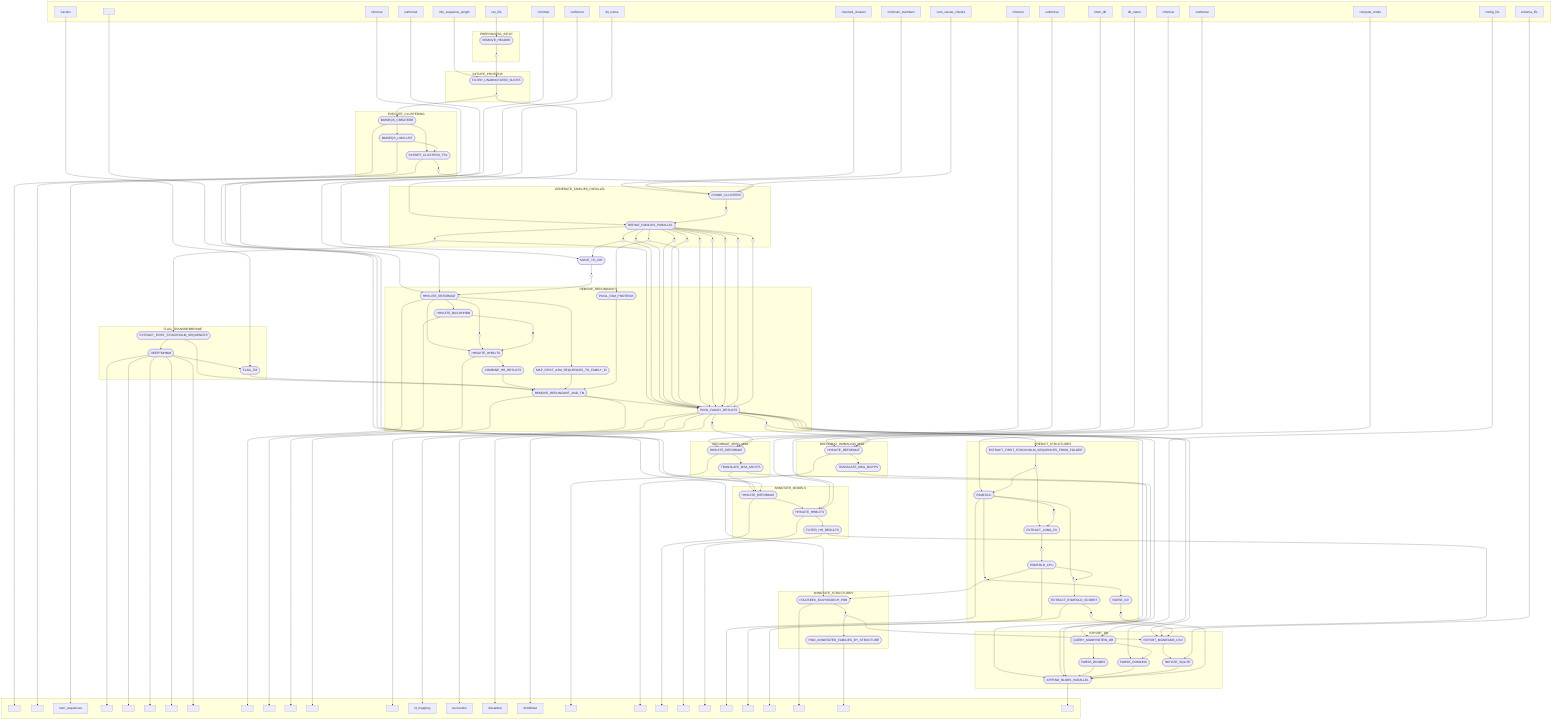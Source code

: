 flowchart TB
    subgraph " "
    v0["csv_file"]
    v3["min_sequence_length"]
    v14["checked_clusters"]
    v15["minimum_members"]
    v16["num_cluster_chunks"]
    v30["fraction"]
    v33["dir_name"]
    v45["informat"]
    v46["outformat"]
    v69["informat"]
    v70["outformat"]
    v74["informat"]
    v75["outformat"]
    v79["informat"]
    v80["outformat"]
    v83["hmm_db"]
    v84["db_name"]
    v92["compute_mode"]
    v115[" "]
    v125["config_file"]
    v129["schema_file"]
    end
    subgraph PREPROCESS_INPUT
    v1([REMOVE_HEADER])
    v2(( ))
    end
    subgraph INITIATE_PROTEINS
    v4([FILTER_UNANNOTATED_SLICES])
    v5(( ))
    end
    subgraph EXECUTE_CLUSTERING
    v7([MMSEQS_CREATEDB])
    v9([MMSEQS_LINCLUST])
    v11([EXPORT_CLUSTERS_TSV])
    v13(( ))
    end
    subgraph " "
    v8[" "]
    v10[" "]
    v12["num_sequences"]
    v25[" "]
    v26[" "]
    v27[" "]
    v28[" "]
    v29[" "]
    v48[" "]
    v51[" "]
    v54[" "]
    v60[" "]
    v61[" "]
    v63["id_mapping"]
    v64["successful"]
    v65["discarded"]
    v66["domtblout"]
    v72[" "]
    v77[" "]
    v82[" "]
    v86[" "]
    v88[" "]
    v94[" "]
    v103[" "]
    v106[" "]
    v117[" "]
    v123[" "]
    v132[" "]
    end
    subgraph GENERATE_FAMILIES_PARALLEL
    v17([CHUNK_CLUSTERS])
    v20([REFINE_FAMILIES_PARALLEL])
    v18(( ))
    v21(( ))
    v32(( ))
    v36(( ))
    v37(( ))
    v38(( ))
    v39(( ))
    v40(( ))
    v41(( ))
    v42(( ))
    v43(( ))
    v44(( ))
    end
    subgraph FLAG_TRANSMEMBRANE
    v23([EXTRACT_FIRST_STOCKHOLM_SEQUENCES])
    v24([DEEPTMHMM])
    v31([FLAG_TM])
    end
    v34([MOVE_TO_DIR])
    subgraph REMOVE_REDUNDANCY
    v47([HHSUITE_REFORMAT])
    v50([HHSUITE_BUILDHHDB])
    v53([HHSUITE_HHBLITS])
    v55([COMBINE_HH_RESULTS])
    v56([MAP_FIRST_A3M_SEQUENCES_TO_FAMILY_ID])
    v58([POOL_FAM_PROTEINS])
    v59([REMOVE_REDUNDANT_AND_TM])
    v62([POOL_FAMILY_RESULTS])
    v49(( ))
    v52(( ))
    v67(( ))
    v68(( ))
    end
    subgraph REFORMAT_SEED_MSA
    v71([HHSUITE_REFORMAT])
    v73([TRANSLATE_MSA_MGYPS])
    end
    subgraph REFORMAT_HMMALIGN_MSA
    v76([HHSUITE_REFORMAT])
    v78([TRANSLATE_MSA_MGYPS])
    end
    subgraph ANNOTATE_MODELS
    v81([HHSUITE_REFORMAT])
    v85([HHSUITE_HHBLITS])
    v87([FILTER_HH_RESULTS])
    end
    subgraph PREDICT_STRUCTURES
    v89([EXTRACT_FIRST_STOCKHOLM_SEQUENCES_FROM_FOLDER])
    v93([ESMFOLD])
    v99([EXTRACT_LONG_FA])
    v102([ESMFOLD_CPU])
    v105([EXTRACT_ESMFOLD_SCORES])
    v110([PARSE_CIF])
    v90(( ))
    v96(( ))
    v100(( ))
    v104(( ))
    v107(( ))
    v109(( ))
    v111(( ))
    end
    subgraph ANNOTATE_STRUCTURES
    v116([FOLDSEEK_EASYSEARCH_PDB])
    v122([FIND_ANNOTATED_FAMILIES_BY_STRUCTURE])
    v118(( ))
    end
    subgraph EXPORT_DB
    v124([EXPORT_MGNIFAMS_CSV])
    v126([QUERY_MGNPROTEIN_DB])
    v127([PARSE_BIOMES])
    v128([PARSE_DOMAINS])
    v130([INITIATE_SQLITE])
    v131([APPEND_BLOBS_PARALLEL])
    end
    v35(( ))
    v0 --> v1
    v1 --> v2
    v3 --> v4
    v2 --> v4
    v4 --> v5
    v5 --> v7
    v7 --> v9
    v7 --> v8
    v7 --> v11
    v9 --> v11
    v9 --> v10
    v11 --> v12
    v11 --> v13
    v14 --> v17
    v15 --> v17
    v16 --> v17
    v13 --> v17
    v17 --> v18
    v5 --> v20
    v18 --> v20
    v20 --> v21
    v20 --> v32
    v20 --> v36
    v20 --> v37
    v20 --> v38
    v20 --> v39
    v20 --> v40
    v20 --> v41
    v20 --> v42
    v20 --> v43
    v20 --> v44
    v21 --> v23
    v23 --> v24
    v23 --> v59
    v24 --> v31
    v24 --> v29
    v24 --> v28
    v24 --> v27
    v24 --> v26
    v24 --> v25
    v30 --> v31
    v31 --> v59
    v33 --> v34
    v32 --> v34
    v34 --> v35
    v45 --> v47
    v46 --> v47
    v35 --> v47
    v47 --> v48
    v47 --> v50
    v47 --> v53
    v47 --> v56
    v47 --> v49
    v50 --> v51
    v50 --> v52
    v49 --> v53
    v52 --> v53
    v53 --> v55
    v53 --> v54
    v55 --> v59
    v56 --> v59
    v39 --> v58
    v58 --> v59
    v59 --> v62
    v59 --> v61
    v59 --> v60
    v21 --> v62
    v32 --> v62
    v36 --> v62
    v37 --> v62
    v38 --> v62
    v39 --> v62
    v40 --> v62
    v41 --> v62
    v42 --> v62
    v43 --> v62
    v44 --> v62
    v62 --> v131
    v62 --> v66
    v62 --> v124
    v62 --> v65
    v62 --> v64
    v62 --> v63
    v62 --> v126
    v62 --> v128
    v62 --> v67
    v62 --> v68
    v69 --> v71
    v70 --> v71
    v67 --> v71
    v71 --> v73
    v71 --> v72
    v73 --> v81
    v73 --> v131
    v74 --> v76
    v75 --> v76
    v68 --> v76
    v76 --> v78
    v76 --> v77
    v78 --> v131
    v79 --> v81
    v80 --> v81
    v81 --> v85
    v81 --> v82
    v83 --> v85
    v84 --> v85
    v85 --> v87
    v85 --> v86
    v87 --> v124
    v87 --> v88
    v68 --> v89
    v89 --> v90
    v92 --> v93
    v90 --> v93
    v93 --> v94
    v93 --> v96
    v93 --> v104
    v93 --> v109
    v90 --> v99
    v96 --> v99
    v99 --> v100
    v100 --> v102
    v102 --> v103
    v102 --> v104
    v102 --> v109
    v104 --> v105
    v105 --> v106
    v105 --> v107
    v109 --> v110
    v110 --> v111
    v115 --> v116
    v109 --> v116
    v116 --> v117
    v116 --> v118
    v118 --> v122
    v122 --> v123
    v107 --> v124
    v118 --> v124
    v124 --> v130
    v125 --> v126
    v126 --> v127
    v126 --> v128
    v127 --> v131
    v128 --> v131
    v129 --> v130
    v130 --> v131
    v111 --> v131
    v131 --> v132